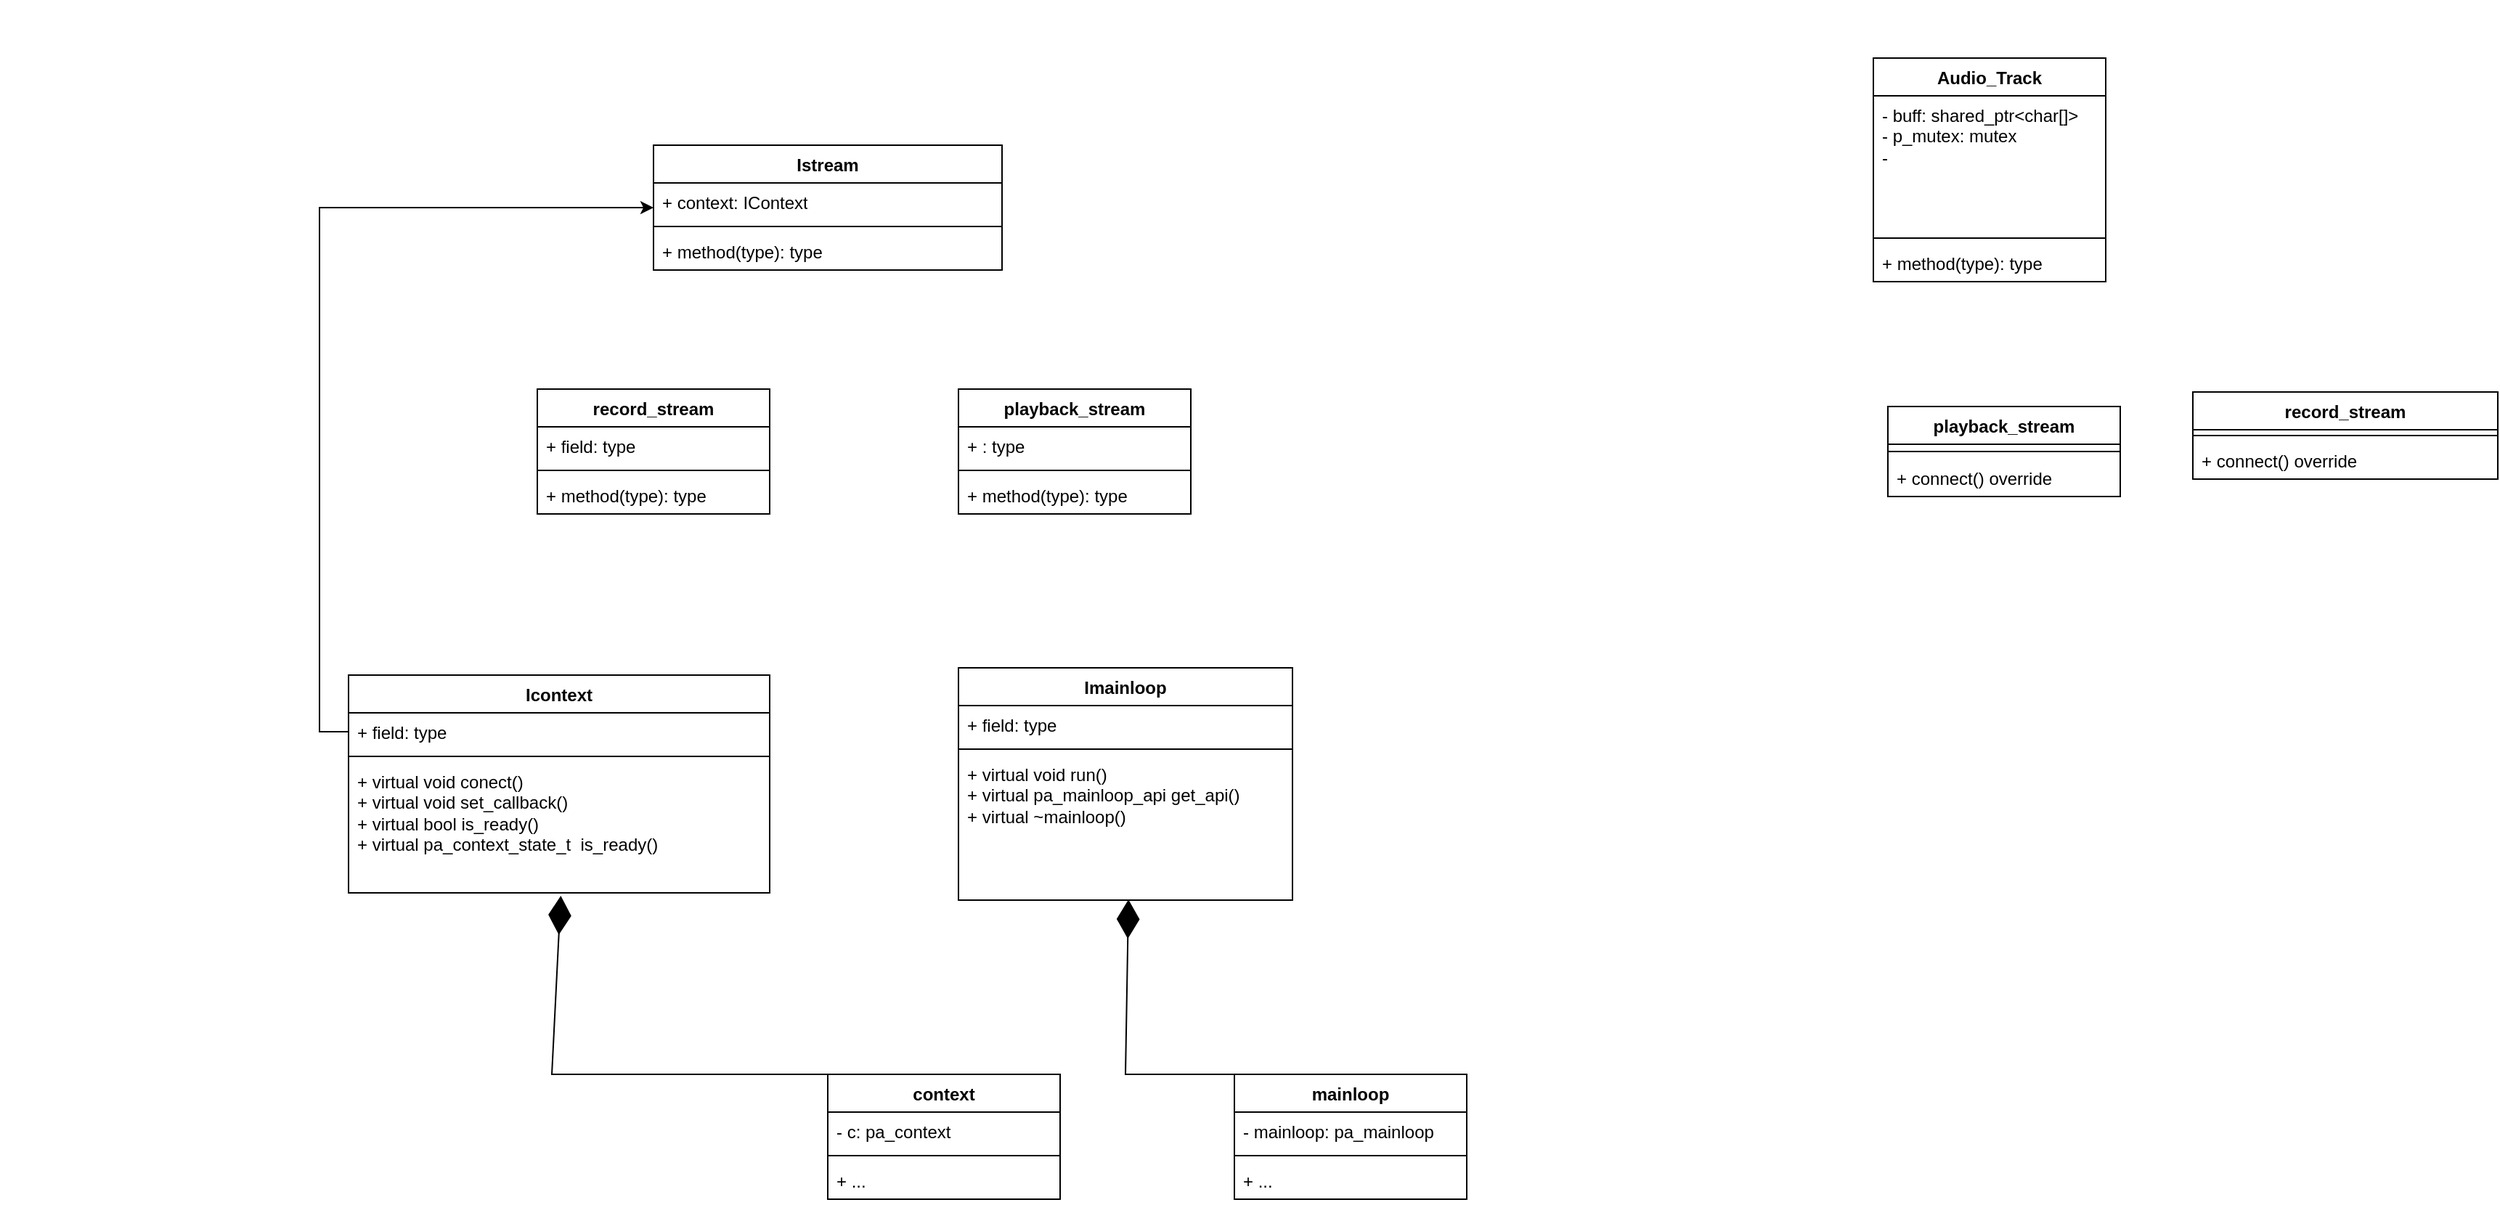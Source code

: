 <mxfile version="27.1.6">
  <diagram name="Page-1" id="-wz0aCGUgr_x9suwWgao">
    <mxGraphModel dx="1584" dy="884" grid="1" gridSize="10" guides="1" tooltips="1" connect="1" arrows="1" fold="1" page="1" pageScale="1" pageWidth="850" pageHeight="1100" math="0" shadow="0">
      <root>
        <mxCell id="0" />
        <mxCell id="1" parent="0" />
        <mxCell id="Wr9Cd_aUGkbvCLUBXuZa-1" value="Audio_Track" style="swimlane;fontStyle=1;align=center;verticalAlign=top;childLayout=stackLayout;horizontal=1;startSize=26;horizontalStack=0;resizeParent=1;resizeParentMax=0;resizeLast=0;collapsible=1;marginBottom=0;whiteSpace=wrap;html=1;" parent="1" vertex="1">
          <mxGeometry x="1430" y="60" width="160" height="154" as="geometry" />
        </mxCell>
        <mxCell id="Wr9Cd_aUGkbvCLUBXuZa-2" value="&lt;div&gt;- buff: shared_ptr&amp;lt;char[]&amp;gt;&lt;/div&gt;&lt;div&gt;- p_mutex: mutex&lt;/div&gt;&lt;div&gt;- &lt;br&gt;&lt;/div&gt;&lt;div&gt;&lt;br&gt;&lt;/div&gt;" style="text;strokeColor=none;fillColor=none;align=left;verticalAlign=top;spacingLeft=4;spacingRight=4;overflow=hidden;rotatable=0;points=[[0,0.5],[1,0.5]];portConstraint=eastwest;whiteSpace=wrap;html=1;" parent="Wr9Cd_aUGkbvCLUBXuZa-1" vertex="1">
          <mxGeometry y="26" width="160" height="94" as="geometry" />
        </mxCell>
        <mxCell id="Wr9Cd_aUGkbvCLUBXuZa-3" value="" style="line;strokeWidth=1;fillColor=none;align=left;verticalAlign=middle;spacingTop=-1;spacingLeft=3;spacingRight=3;rotatable=0;labelPosition=right;points=[];portConstraint=eastwest;strokeColor=inherit;" parent="Wr9Cd_aUGkbvCLUBXuZa-1" vertex="1">
          <mxGeometry y="120" width="160" height="8" as="geometry" />
        </mxCell>
        <mxCell id="Wr9Cd_aUGkbvCLUBXuZa-4" value="+ method(type): type" style="text;strokeColor=none;fillColor=none;align=left;verticalAlign=top;spacingLeft=4;spacingRight=4;overflow=hidden;rotatable=0;points=[[0,0.5],[1,0.5]];portConstraint=eastwest;whiteSpace=wrap;html=1;" parent="Wr9Cd_aUGkbvCLUBXuZa-1" vertex="1">
          <mxGeometry y="128" width="160" height="26" as="geometry" />
        </mxCell>
        <mxCell id="Wr9Cd_aUGkbvCLUBXuZa-5" value="record_stream" style="swimlane;fontStyle=1;align=center;verticalAlign=top;childLayout=stackLayout;horizontal=1;startSize=26;horizontalStack=0;resizeParent=1;resizeParentMax=0;resizeLast=0;collapsible=1;marginBottom=0;whiteSpace=wrap;html=1;" parent="1" vertex="1">
          <mxGeometry x="1650" y="290" width="210" height="60" as="geometry" />
        </mxCell>
        <mxCell id="Wr9Cd_aUGkbvCLUBXuZa-7" value="" style="line;strokeWidth=1;fillColor=none;align=left;verticalAlign=middle;spacingTop=-1;spacingLeft=3;spacingRight=3;rotatable=0;labelPosition=right;points=[];portConstraint=eastwest;strokeColor=inherit;" parent="Wr9Cd_aUGkbvCLUBXuZa-5" vertex="1">
          <mxGeometry y="26" width="210" height="8" as="geometry" />
        </mxCell>
        <mxCell id="Wr9Cd_aUGkbvCLUBXuZa-8" value="&lt;div&gt;+ connect() override&lt;/div&gt;&lt;div&gt;&lt;br/&gt;&lt;/div&gt;" style="text;strokeColor=none;fillColor=none;align=left;verticalAlign=top;spacingLeft=4;spacingRight=4;overflow=hidden;rotatable=0;points=[[0,0.5],[1,0.5]];portConstraint=eastwest;whiteSpace=wrap;html=1;" parent="Wr9Cd_aUGkbvCLUBXuZa-5" vertex="1">
          <mxGeometry y="34" width="210" height="26" as="geometry" />
        </mxCell>
        <mxCell id="Wr9Cd_aUGkbvCLUBXuZa-9" value="playback_stream" style="swimlane;fontStyle=1;align=center;verticalAlign=top;childLayout=stackLayout;horizontal=1;startSize=26;horizontalStack=0;resizeParent=1;resizeParentMax=0;resizeLast=0;collapsible=1;marginBottom=0;whiteSpace=wrap;html=1;" parent="1" vertex="1">
          <mxGeometry x="1440" y="300" width="160" height="62" as="geometry" />
        </mxCell>
        <mxCell id="Wr9Cd_aUGkbvCLUBXuZa-11" value="" style="line;strokeWidth=1;fillColor=none;align=left;verticalAlign=middle;spacingTop=-1;spacingLeft=3;spacingRight=3;rotatable=0;labelPosition=right;points=[];portConstraint=eastwest;strokeColor=inherit;" parent="Wr9Cd_aUGkbvCLUBXuZa-9" vertex="1">
          <mxGeometry y="26" width="160" height="10" as="geometry" />
        </mxCell>
        <mxCell id="Wr9Cd_aUGkbvCLUBXuZa-12" value="+ connect() override" style="text;strokeColor=none;fillColor=none;align=left;verticalAlign=top;spacingLeft=4;spacingRight=4;overflow=hidden;rotatable=0;points=[[0,0.5],[1,0.5]];portConstraint=eastwest;whiteSpace=wrap;html=1;" parent="Wr9Cd_aUGkbvCLUBXuZa-9" vertex="1">
          <mxGeometry y="36" width="160" height="26" as="geometry" />
        </mxCell>
        <mxCell id="JZNL2YJoCXsiEWNQ8-Jn-6" value="Icontext" style="swimlane;fontStyle=1;align=center;verticalAlign=top;childLayout=stackLayout;horizontal=1;startSize=26;horizontalStack=0;resizeParent=1;resizeParentMax=0;resizeLast=0;collapsible=1;marginBottom=0;whiteSpace=wrap;html=1;" parent="1" vertex="1">
          <mxGeometry x="380" y="485" width="290" height="150" as="geometry" />
        </mxCell>
        <mxCell id="JZNL2YJoCXsiEWNQ8-Jn-7" value="+ field: type" style="text;strokeColor=none;fillColor=none;align=left;verticalAlign=top;spacingLeft=4;spacingRight=4;overflow=hidden;rotatable=0;points=[[0,0.5],[1,0.5]];portConstraint=eastwest;whiteSpace=wrap;html=1;" parent="JZNL2YJoCXsiEWNQ8-Jn-6" vertex="1">
          <mxGeometry y="26" width="290" height="26" as="geometry" />
        </mxCell>
        <mxCell id="JZNL2YJoCXsiEWNQ8-Jn-8" value="" style="line;strokeWidth=1;fillColor=none;align=left;verticalAlign=middle;spacingTop=-1;spacingLeft=3;spacingRight=3;rotatable=0;labelPosition=right;points=[];portConstraint=eastwest;strokeColor=inherit;" parent="JZNL2YJoCXsiEWNQ8-Jn-6" vertex="1">
          <mxGeometry y="52" width="290" height="8" as="geometry" />
        </mxCell>
        <mxCell id="JZNL2YJoCXsiEWNQ8-Jn-9" value="&lt;div&gt;+ virtual void conect()&lt;/div&gt;&lt;div&gt;+ virtual void set_callback()&lt;/div&gt;&lt;div&gt;+ virtual bool is_ready()&lt;/div&gt;&lt;div&gt;+ virtual pa_context_state_t&amp;nbsp; is_ready()&lt;br&gt;&lt;/div&gt;&lt;div&gt;&lt;br&gt;&lt;/div&gt;" style="text;strokeColor=none;fillColor=none;align=left;verticalAlign=top;spacingLeft=4;spacingRight=4;overflow=hidden;rotatable=0;points=[[0,0.5],[1,0.5]];portConstraint=eastwest;whiteSpace=wrap;html=1;" parent="JZNL2YJoCXsiEWNQ8-Jn-6" vertex="1">
          <mxGeometry y="60" width="290" height="90" as="geometry" />
        </mxCell>
        <mxCell id="JZNL2YJoCXsiEWNQ8-Jn-10" value="context" style="swimlane;fontStyle=1;align=center;verticalAlign=top;childLayout=stackLayout;horizontal=1;startSize=26;horizontalStack=0;resizeParent=1;resizeParentMax=0;resizeLast=0;collapsible=1;marginBottom=0;whiteSpace=wrap;html=1;" parent="1" vertex="1">
          <mxGeometry x="710" y="760" width="160" height="86" as="geometry" />
        </mxCell>
        <mxCell id="JZNL2YJoCXsiEWNQ8-Jn-11" value="&lt;div&gt;- c: pa_context&lt;br&gt;&lt;/div&gt;" style="text;strokeColor=none;fillColor=none;align=left;verticalAlign=top;spacingLeft=4;spacingRight=4;overflow=hidden;rotatable=0;points=[[0,0.5],[1,0.5]];portConstraint=eastwest;whiteSpace=wrap;html=1;" parent="JZNL2YJoCXsiEWNQ8-Jn-10" vertex="1">
          <mxGeometry y="26" width="160" height="26" as="geometry" />
        </mxCell>
        <mxCell id="JZNL2YJoCXsiEWNQ8-Jn-12" value="" style="line;strokeWidth=1;fillColor=none;align=left;verticalAlign=middle;spacingTop=-1;spacingLeft=3;spacingRight=3;rotatable=0;labelPosition=right;points=[];portConstraint=eastwest;strokeColor=inherit;" parent="JZNL2YJoCXsiEWNQ8-Jn-10" vertex="1">
          <mxGeometry y="52" width="160" height="8" as="geometry" />
        </mxCell>
        <mxCell id="JZNL2YJoCXsiEWNQ8-Jn-13" value="+ ..." style="text;strokeColor=none;fillColor=none;align=left;verticalAlign=top;spacingLeft=4;spacingRight=4;overflow=hidden;rotatable=0;points=[[0,0.5],[1,0.5]];portConstraint=eastwest;whiteSpace=wrap;html=1;" parent="JZNL2YJoCXsiEWNQ8-Jn-10" vertex="1">
          <mxGeometry y="60" width="160" height="26" as="geometry" />
        </mxCell>
        <mxCell id="JZNL2YJoCXsiEWNQ8-Jn-14" value="" style="endArrow=diamondThin;endFill=1;endSize=24;html=1;rounded=0;exitX=0.5;exitY=0;exitDx=0;exitDy=0;entryX=0.504;entryY=1.022;entryDx=0;entryDy=0;entryPerimeter=0;" parent="1" source="JZNL2YJoCXsiEWNQ8-Jn-10" target="JZNL2YJoCXsiEWNQ8-Jn-9" edge="1">
          <mxGeometry width="160" relative="1" as="geometry">
            <mxPoint x="175" y="430" as="sourcePoint" />
            <mxPoint x="335" y="430" as="targetPoint" />
            <Array as="points">
              <mxPoint x="520" y="760" />
            </Array>
          </mxGeometry>
        </mxCell>
        <mxCell id="JZNL2YJoCXsiEWNQ8-Jn-15" value="&lt;div&gt;Imainloop&lt;/div&gt;" style="swimlane;fontStyle=1;align=center;verticalAlign=top;childLayout=stackLayout;horizontal=1;startSize=26;horizontalStack=0;resizeParent=1;resizeParentMax=0;resizeLast=0;collapsible=1;marginBottom=0;whiteSpace=wrap;html=1;" parent="1" vertex="1">
          <mxGeometry x="800" y="480" width="230" height="160" as="geometry" />
        </mxCell>
        <mxCell id="JZNL2YJoCXsiEWNQ8-Jn-16" value="+ field: type" style="text;strokeColor=none;fillColor=none;align=left;verticalAlign=top;spacingLeft=4;spacingRight=4;overflow=hidden;rotatable=0;points=[[0,0.5],[1,0.5]];portConstraint=eastwest;whiteSpace=wrap;html=1;" parent="JZNL2YJoCXsiEWNQ8-Jn-15" vertex="1">
          <mxGeometry y="26" width="230" height="26" as="geometry" />
        </mxCell>
        <mxCell id="JZNL2YJoCXsiEWNQ8-Jn-17" value="" style="line;strokeWidth=1;fillColor=none;align=left;verticalAlign=middle;spacingTop=-1;spacingLeft=3;spacingRight=3;rotatable=0;labelPosition=right;points=[];portConstraint=eastwest;strokeColor=inherit;" parent="JZNL2YJoCXsiEWNQ8-Jn-15" vertex="1">
          <mxGeometry y="52" width="230" height="8" as="geometry" />
        </mxCell>
        <mxCell id="JZNL2YJoCXsiEWNQ8-Jn-18" value="&lt;div&gt;+ virtual void run()&lt;/div&gt;&lt;div&gt;+ virtual pa_mainloop_api get_api()&lt;br&gt;&lt;/div&gt;&lt;div&gt;+ virtual ~mainloop()&lt;br&gt;&lt;/div&gt;" style="text;strokeColor=none;fillColor=none;align=left;verticalAlign=top;spacingLeft=4;spacingRight=4;overflow=hidden;rotatable=0;points=[[0,0.5],[1,0.5]];portConstraint=eastwest;whiteSpace=wrap;html=1;" parent="JZNL2YJoCXsiEWNQ8-Jn-15" vertex="1">
          <mxGeometry y="60" width="230" height="100" as="geometry" />
        </mxCell>
        <mxCell id="JZNL2YJoCXsiEWNQ8-Jn-19" value="mainloop" style="swimlane;fontStyle=1;align=center;verticalAlign=top;childLayout=stackLayout;horizontal=1;startSize=26;horizontalStack=0;resizeParent=1;resizeParentMax=0;resizeLast=0;collapsible=1;marginBottom=0;whiteSpace=wrap;html=1;" parent="1" vertex="1">
          <mxGeometry x="990" y="760" width="160" height="86" as="geometry" />
        </mxCell>
        <mxCell id="JZNL2YJoCXsiEWNQ8-Jn-20" value="- mainloop: pa_mainloop" style="text;strokeColor=none;fillColor=none;align=left;verticalAlign=top;spacingLeft=4;spacingRight=4;overflow=hidden;rotatable=0;points=[[0,0.5],[1,0.5]];portConstraint=eastwest;whiteSpace=wrap;html=1;" parent="JZNL2YJoCXsiEWNQ8-Jn-19" vertex="1">
          <mxGeometry y="26" width="160" height="26" as="geometry" />
        </mxCell>
        <mxCell id="JZNL2YJoCXsiEWNQ8-Jn-21" value="" style="line;strokeWidth=1;fillColor=none;align=left;verticalAlign=middle;spacingTop=-1;spacingLeft=3;spacingRight=3;rotatable=0;labelPosition=right;points=[];portConstraint=eastwest;strokeColor=inherit;" parent="JZNL2YJoCXsiEWNQ8-Jn-19" vertex="1">
          <mxGeometry y="52" width="160" height="8" as="geometry" />
        </mxCell>
        <mxCell id="JZNL2YJoCXsiEWNQ8-Jn-22" value="+ ..." style="text;strokeColor=none;fillColor=none;align=left;verticalAlign=top;spacingLeft=4;spacingRight=4;overflow=hidden;rotatable=0;points=[[0,0.5],[1,0.5]];portConstraint=eastwest;whiteSpace=wrap;html=1;" parent="JZNL2YJoCXsiEWNQ8-Jn-19" vertex="1">
          <mxGeometry y="60" width="160" height="26" as="geometry" />
        </mxCell>
        <mxCell id="3mECTZr9D5RQRpU6qfW6-1" value="" style="endArrow=diamondThin;endFill=1;endSize=24;html=1;rounded=0;exitX=0.5;exitY=0;exitDx=0;exitDy=0;entryX=0.509;entryY=0.996;entryDx=0;entryDy=0;entryPerimeter=0;" parent="1" source="JZNL2YJoCXsiEWNQ8-Jn-19" target="JZNL2YJoCXsiEWNQ8-Jn-18" edge="1">
          <mxGeometry width="160" relative="1" as="geometry">
            <mxPoint x="160" y="280" as="sourcePoint" />
            <mxPoint x="320" y="280" as="targetPoint" />
            <Array as="points">
              <mxPoint x="915" y="760" />
            </Array>
          </mxGeometry>
        </mxCell>
        <mxCell id="3mECTZr9D5RQRpU6qfW6-2" value="&amp;nbsp;" style="text;whiteSpace=wrap;html=1;" parent="1" vertex="1">
          <mxGeometry x="140" y="20" width="40" height="40" as="geometry" />
        </mxCell>
        <mxCell id="pZRr5rwd_-BrhiPD-AD3-1" value="Istream" style="swimlane;fontStyle=1;align=center;verticalAlign=top;childLayout=stackLayout;horizontal=1;startSize=26;horizontalStack=0;resizeParent=1;resizeParentMax=0;resizeLast=0;collapsible=1;marginBottom=0;whiteSpace=wrap;html=1;" vertex="1" parent="1">
          <mxGeometry x="590" y="120" width="240" height="86" as="geometry" />
        </mxCell>
        <mxCell id="pZRr5rwd_-BrhiPD-AD3-2" value="+ context: IContext" style="text;strokeColor=none;fillColor=none;align=left;verticalAlign=top;spacingLeft=4;spacingRight=4;overflow=hidden;rotatable=0;points=[[0,0.5],[1,0.5]];portConstraint=eastwest;whiteSpace=wrap;html=1;" vertex="1" parent="pZRr5rwd_-BrhiPD-AD3-1">
          <mxGeometry y="26" width="240" height="26" as="geometry" />
        </mxCell>
        <mxCell id="pZRr5rwd_-BrhiPD-AD3-3" value="" style="line;strokeWidth=1;fillColor=none;align=left;verticalAlign=middle;spacingTop=-1;spacingLeft=3;spacingRight=3;rotatable=0;labelPosition=right;points=[];portConstraint=eastwest;strokeColor=inherit;" vertex="1" parent="pZRr5rwd_-BrhiPD-AD3-1">
          <mxGeometry y="52" width="240" height="8" as="geometry" />
        </mxCell>
        <mxCell id="pZRr5rwd_-BrhiPD-AD3-4" value="+ method(type): type" style="text;strokeColor=none;fillColor=none;align=left;verticalAlign=top;spacingLeft=4;spacingRight=4;overflow=hidden;rotatable=0;points=[[0,0.5],[1,0.5]];portConstraint=eastwest;whiteSpace=wrap;html=1;" vertex="1" parent="pZRr5rwd_-BrhiPD-AD3-1">
          <mxGeometry y="60" width="240" height="26" as="geometry" />
        </mxCell>
        <mxCell id="pZRr5rwd_-BrhiPD-AD3-9" style="edgeStyle=orthogonalEdgeStyle;rounded=0;orthogonalLoop=1;jettySize=auto;html=1;exitX=0;exitY=0.5;exitDx=0;exitDy=0;entryX=0;entryY=0.5;entryDx=0;entryDy=0;" edge="1" parent="1" source="JZNL2YJoCXsiEWNQ8-Jn-7" target="pZRr5rwd_-BrhiPD-AD3-1">
          <mxGeometry relative="1" as="geometry" />
        </mxCell>
        <mxCell id="pZRr5rwd_-BrhiPD-AD3-10" value="&amp;nbsp;" style="text;whiteSpace=wrap;html=1;" vertex="1" parent="1">
          <mxGeometry x="150" y="220" width="40" height="40" as="geometry" />
        </mxCell>
        <mxCell id="pZRr5rwd_-BrhiPD-AD3-11" value="playback_stream" style="swimlane;fontStyle=1;align=center;verticalAlign=top;childLayout=stackLayout;horizontal=1;startSize=26;horizontalStack=0;resizeParent=1;resizeParentMax=0;resizeLast=0;collapsible=1;marginBottom=0;whiteSpace=wrap;html=1;" vertex="1" parent="1">
          <mxGeometry x="800" y="288" width="160" height="86" as="geometry" />
        </mxCell>
        <mxCell id="pZRr5rwd_-BrhiPD-AD3-12" value="+ : type" style="text;strokeColor=none;fillColor=none;align=left;verticalAlign=top;spacingLeft=4;spacingRight=4;overflow=hidden;rotatable=0;points=[[0,0.5],[1,0.5]];portConstraint=eastwest;whiteSpace=wrap;html=1;" vertex="1" parent="pZRr5rwd_-BrhiPD-AD3-11">
          <mxGeometry y="26" width="160" height="26" as="geometry" />
        </mxCell>
        <mxCell id="pZRr5rwd_-BrhiPD-AD3-13" value="" style="line;strokeWidth=1;fillColor=none;align=left;verticalAlign=middle;spacingTop=-1;spacingLeft=3;spacingRight=3;rotatable=0;labelPosition=right;points=[];portConstraint=eastwest;strokeColor=inherit;" vertex="1" parent="pZRr5rwd_-BrhiPD-AD3-11">
          <mxGeometry y="52" width="160" height="8" as="geometry" />
        </mxCell>
        <mxCell id="pZRr5rwd_-BrhiPD-AD3-14" value="+ method(type): type" style="text;strokeColor=none;fillColor=none;align=left;verticalAlign=top;spacingLeft=4;spacingRight=4;overflow=hidden;rotatable=0;points=[[0,0.5],[1,0.5]];portConstraint=eastwest;whiteSpace=wrap;html=1;" vertex="1" parent="pZRr5rwd_-BrhiPD-AD3-11">
          <mxGeometry y="60" width="160" height="26" as="geometry" />
        </mxCell>
        <mxCell id="pZRr5rwd_-BrhiPD-AD3-16" value="record_stream" style="swimlane;fontStyle=1;align=center;verticalAlign=top;childLayout=stackLayout;horizontal=1;startSize=26;horizontalStack=0;resizeParent=1;resizeParentMax=0;resizeLast=0;collapsible=1;marginBottom=0;whiteSpace=wrap;html=1;" vertex="1" parent="1">
          <mxGeometry x="510" y="288" width="160" height="86" as="geometry" />
        </mxCell>
        <mxCell id="pZRr5rwd_-BrhiPD-AD3-17" value="+ field: type" style="text;strokeColor=none;fillColor=none;align=left;verticalAlign=top;spacingLeft=4;spacingRight=4;overflow=hidden;rotatable=0;points=[[0,0.5],[1,0.5]];portConstraint=eastwest;whiteSpace=wrap;html=1;" vertex="1" parent="pZRr5rwd_-BrhiPD-AD3-16">
          <mxGeometry y="26" width="160" height="26" as="geometry" />
        </mxCell>
        <mxCell id="pZRr5rwd_-BrhiPD-AD3-18" value="" style="line;strokeWidth=1;fillColor=none;align=left;verticalAlign=middle;spacingTop=-1;spacingLeft=3;spacingRight=3;rotatable=0;labelPosition=right;points=[];portConstraint=eastwest;strokeColor=inherit;" vertex="1" parent="pZRr5rwd_-BrhiPD-AD3-16">
          <mxGeometry y="52" width="160" height="8" as="geometry" />
        </mxCell>
        <mxCell id="pZRr5rwd_-BrhiPD-AD3-19" value="+ method(type): type" style="text;strokeColor=none;fillColor=none;align=left;verticalAlign=top;spacingLeft=4;spacingRight=4;overflow=hidden;rotatable=0;points=[[0,0.5],[1,0.5]];portConstraint=eastwest;whiteSpace=wrap;html=1;" vertex="1" parent="pZRr5rwd_-BrhiPD-AD3-16">
          <mxGeometry y="60" width="160" height="26" as="geometry" />
        </mxCell>
      </root>
    </mxGraphModel>
  </diagram>
</mxfile>
